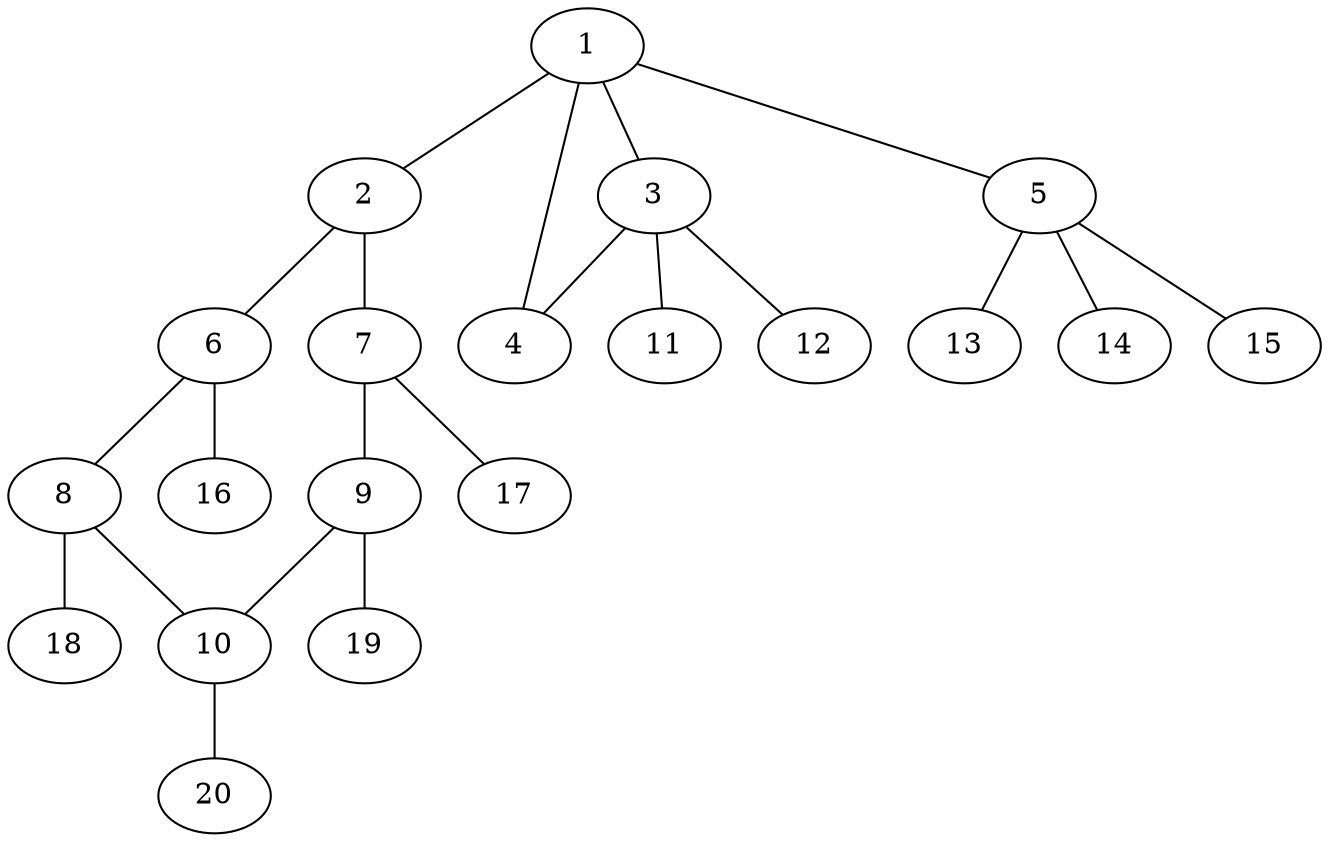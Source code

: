 graph molecule_609 {
	1	 [chem=C];
	2	 [chem=C];
	1 -- 2	 [valence=1];
	3	 [chem=C];
	1 -- 3	 [valence=1];
	4	 [chem=O];
	1 -- 4	 [valence=1];
	5	 [chem=C];
	1 -- 5	 [valence=1];
	6	 [chem=C];
	2 -- 6	 [valence=2];
	7	 [chem=C];
	2 -- 7	 [valence=1];
	3 -- 4	 [valence=1];
	11	 [chem=H];
	3 -- 11	 [valence=1];
	12	 [chem=H];
	3 -- 12	 [valence=1];
	13	 [chem=H];
	5 -- 13	 [valence=1];
	14	 [chem=H];
	5 -- 14	 [valence=1];
	15	 [chem=H];
	5 -- 15	 [valence=1];
	8	 [chem=C];
	6 -- 8	 [valence=1];
	16	 [chem=H];
	6 -- 16	 [valence=1];
	9	 [chem=C];
	7 -- 9	 [valence=2];
	17	 [chem=H];
	7 -- 17	 [valence=1];
	10	 [chem=C];
	8 -- 10	 [valence=2];
	18	 [chem=H];
	8 -- 18	 [valence=1];
	9 -- 10	 [valence=1];
	19	 [chem=H];
	9 -- 19	 [valence=1];
	20	 [chem=H];
	10 -- 20	 [valence=1];
}
